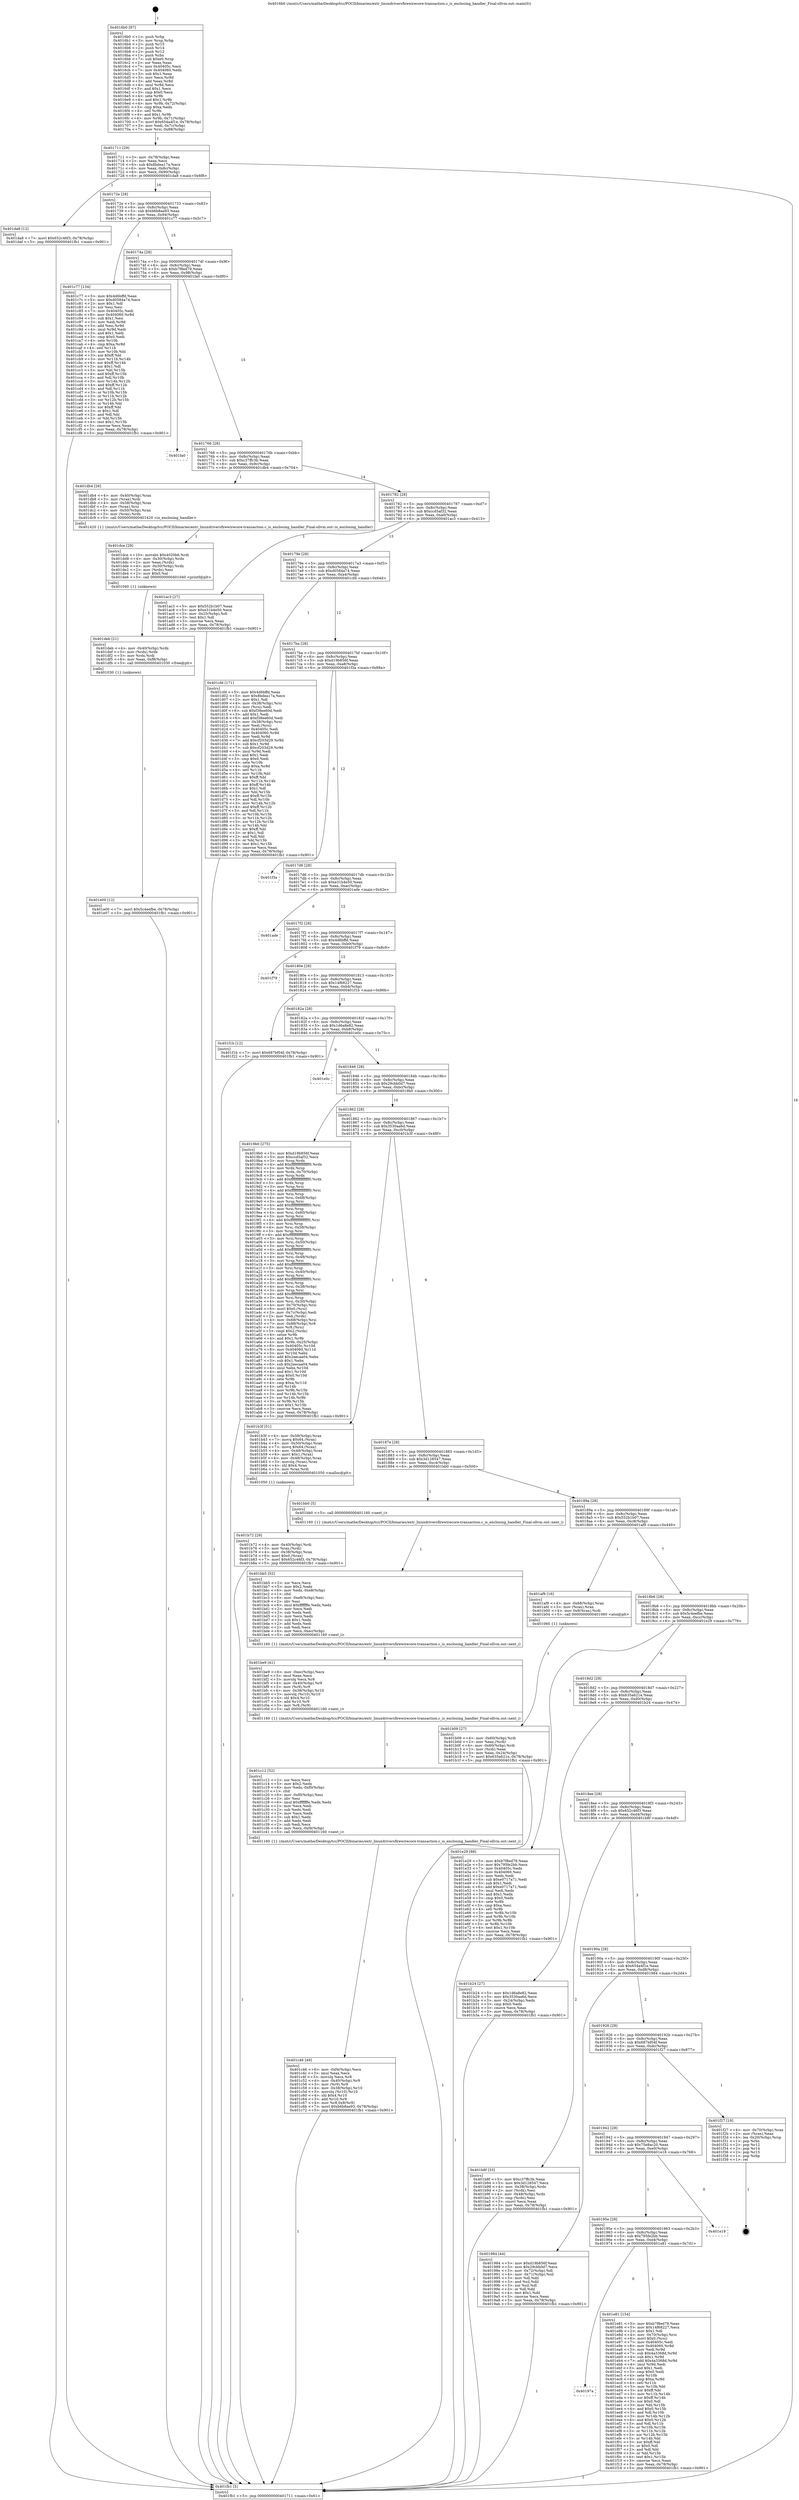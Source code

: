 digraph "0x4016b0" {
  label = "0x4016b0 (/mnt/c/Users/mathe/Desktop/tcc/POCII/binaries/extr_linuxdriversfirewirecore-transaction.c_is_enclosing_handler_Final-ollvm.out::main(0))"
  labelloc = "t"
  node[shape=record]

  Entry [label="",width=0.3,height=0.3,shape=circle,fillcolor=black,style=filled]
  "0x401711" [label="{
     0x401711 [29]\l
     | [instrs]\l
     &nbsp;&nbsp;0x401711 \<+3\>: mov -0x78(%rbp),%eax\l
     &nbsp;&nbsp;0x401714 \<+2\>: mov %eax,%ecx\l
     &nbsp;&nbsp;0x401716 \<+6\>: sub $0x8bdea17a,%ecx\l
     &nbsp;&nbsp;0x40171c \<+6\>: mov %eax,-0x8c(%rbp)\l
     &nbsp;&nbsp;0x401722 \<+6\>: mov %ecx,-0x90(%rbp)\l
     &nbsp;&nbsp;0x401728 \<+6\>: je 0000000000401da8 \<main+0x6f8\>\l
  }"]
  "0x401da8" [label="{
     0x401da8 [12]\l
     | [instrs]\l
     &nbsp;&nbsp;0x401da8 \<+7\>: movl $0x652c46f3,-0x78(%rbp)\l
     &nbsp;&nbsp;0x401daf \<+5\>: jmp 0000000000401fb1 \<main+0x901\>\l
  }"]
  "0x40172e" [label="{
     0x40172e [28]\l
     | [instrs]\l
     &nbsp;&nbsp;0x40172e \<+5\>: jmp 0000000000401733 \<main+0x83\>\l
     &nbsp;&nbsp;0x401733 \<+6\>: mov -0x8c(%rbp),%eax\l
     &nbsp;&nbsp;0x401739 \<+5\>: sub $0xb6b8ae93,%eax\l
     &nbsp;&nbsp;0x40173e \<+6\>: mov %eax,-0x94(%rbp)\l
     &nbsp;&nbsp;0x401744 \<+6\>: je 0000000000401c77 \<main+0x5c7\>\l
  }"]
  Exit [label="",width=0.3,height=0.3,shape=circle,fillcolor=black,style=filled,peripheries=2]
  "0x401c77" [label="{
     0x401c77 [134]\l
     | [instrs]\l
     &nbsp;&nbsp;0x401c77 \<+5\>: mov $0x4d6bffd,%eax\l
     &nbsp;&nbsp;0x401c7c \<+5\>: mov $0xd0584a74,%ecx\l
     &nbsp;&nbsp;0x401c81 \<+2\>: mov $0x1,%dl\l
     &nbsp;&nbsp;0x401c83 \<+2\>: xor %esi,%esi\l
     &nbsp;&nbsp;0x401c85 \<+7\>: mov 0x40405c,%edi\l
     &nbsp;&nbsp;0x401c8c \<+8\>: mov 0x404060,%r8d\l
     &nbsp;&nbsp;0x401c94 \<+3\>: sub $0x1,%esi\l
     &nbsp;&nbsp;0x401c97 \<+3\>: mov %edi,%r9d\l
     &nbsp;&nbsp;0x401c9a \<+3\>: add %esi,%r9d\l
     &nbsp;&nbsp;0x401c9d \<+4\>: imul %r9d,%edi\l
     &nbsp;&nbsp;0x401ca1 \<+3\>: and $0x1,%edi\l
     &nbsp;&nbsp;0x401ca4 \<+3\>: cmp $0x0,%edi\l
     &nbsp;&nbsp;0x401ca7 \<+4\>: sete %r10b\l
     &nbsp;&nbsp;0x401cab \<+4\>: cmp $0xa,%r8d\l
     &nbsp;&nbsp;0x401caf \<+4\>: setl %r11b\l
     &nbsp;&nbsp;0x401cb3 \<+3\>: mov %r10b,%bl\l
     &nbsp;&nbsp;0x401cb6 \<+3\>: xor $0xff,%bl\l
     &nbsp;&nbsp;0x401cb9 \<+3\>: mov %r11b,%r14b\l
     &nbsp;&nbsp;0x401cbc \<+4\>: xor $0xff,%r14b\l
     &nbsp;&nbsp;0x401cc0 \<+3\>: xor $0x1,%dl\l
     &nbsp;&nbsp;0x401cc3 \<+3\>: mov %bl,%r15b\l
     &nbsp;&nbsp;0x401cc6 \<+4\>: and $0xff,%r15b\l
     &nbsp;&nbsp;0x401cca \<+3\>: and %dl,%r10b\l
     &nbsp;&nbsp;0x401ccd \<+3\>: mov %r14b,%r12b\l
     &nbsp;&nbsp;0x401cd0 \<+4\>: and $0xff,%r12b\l
     &nbsp;&nbsp;0x401cd4 \<+3\>: and %dl,%r11b\l
     &nbsp;&nbsp;0x401cd7 \<+3\>: or %r10b,%r15b\l
     &nbsp;&nbsp;0x401cda \<+3\>: or %r11b,%r12b\l
     &nbsp;&nbsp;0x401cdd \<+3\>: xor %r12b,%r15b\l
     &nbsp;&nbsp;0x401ce0 \<+3\>: or %r14b,%bl\l
     &nbsp;&nbsp;0x401ce3 \<+3\>: xor $0xff,%bl\l
     &nbsp;&nbsp;0x401ce6 \<+3\>: or $0x1,%dl\l
     &nbsp;&nbsp;0x401ce9 \<+2\>: and %dl,%bl\l
     &nbsp;&nbsp;0x401ceb \<+3\>: or %bl,%r15b\l
     &nbsp;&nbsp;0x401cee \<+4\>: test $0x1,%r15b\l
     &nbsp;&nbsp;0x401cf2 \<+3\>: cmovne %ecx,%eax\l
     &nbsp;&nbsp;0x401cf5 \<+3\>: mov %eax,-0x78(%rbp)\l
     &nbsp;&nbsp;0x401cf8 \<+5\>: jmp 0000000000401fb1 \<main+0x901\>\l
  }"]
  "0x40174a" [label="{
     0x40174a [28]\l
     | [instrs]\l
     &nbsp;&nbsp;0x40174a \<+5\>: jmp 000000000040174f \<main+0x9f\>\l
     &nbsp;&nbsp;0x40174f \<+6\>: mov -0x8c(%rbp),%eax\l
     &nbsp;&nbsp;0x401755 \<+5\>: sub $0xb7f8ed79,%eax\l
     &nbsp;&nbsp;0x40175a \<+6\>: mov %eax,-0x98(%rbp)\l
     &nbsp;&nbsp;0x401760 \<+6\>: je 0000000000401fa0 \<main+0x8f0\>\l
  }"]
  "0x40197a" [label="{
     0x40197a\l
  }", style=dashed]
  "0x401fa0" [label="{
     0x401fa0\l
  }", style=dashed]
  "0x401766" [label="{
     0x401766 [28]\l
     | [instrs]\l
     &nbsp;&nbsp;0x401766 \<+5\>: jmp 000000000040176b \<main+0xbb\>\l
     &nbsp;&nbsp;0x40176b \<+6\>: mov -0x8c(%rbp),%eax\l
     &nbsp;&nbsp;0x401771 \<+5\>: sub $0xc37ffc3b,%eax\l
     &nbsp;&nbsp;0x401776 \<+6\>: mov %eax,-0x9c(%rbp)\l
     &nbsp;&nbsp;0x40177c \<+6\>: je 0000000000401db4 \<main+0x704\>\l
  }"]
  "0x401e81" [label="{
     0x401e81 [154]\l
     | [instrs]\l
     &nbsp;&nbsp;0x401e81 \<+5\>: mov $0xb7f8ed79,%eax\l
     &nbsp;&nbsp;0x401e86 \<+5\>: mov $0x14f68227,%ecx\l
     &nbsp;&nbsp;0x401e8b \<+2\>: mov $0x1,%dl\l
     &nbsp;&nbsp;0x401e8d \<+4\>: mov -0x70(%rbp),%rsi\l
     &nbsp;&nbsp;0x401e91 \<+6\>: movl $0x0,(%rsi)\l
     &nbsp;&nbsp;0x401e97 \<+7\>: mov 0x40405c,%edi\l
     &nbsp;&nbsp;0x401e9e \<+8\>: mov 0x404060,%r8d\l
     &nbsp;&nbsp;0x401ea6 \<+3\>: mov %edi,%r9d\l
     &nbsp;&nbsp;0x401ea9 \<+7\>: sub $0x4a3368d,%r9d\l
     &nbsp;&nbsp;0x401eb0 \<+4\>: sub $0x1,%r9d\l
     &nbsp;&nbsp;0x401eb4 \<+7\>: add $0x4a3368d,%r9d\l
     &nbsp;&nbsp;0x401ebb \<+4\>: imul %r9d,%edi\l
     &nbsp;&nbsp;0x401ebf \<+3\>: and $0x1,%edi\l
     &nbsp;&nbsp;0x401ec2 \<+3\>: cmp $0x0,%edi\l
     &nbsp;&nbsp;0x401ec5 \<+4\>: sete %r10b\l
     &nbsp;&nbsp;0x401ec9 \<+4\>: cmp $0xa,%r8d\l
     &nbsp;&nbsp;0x401ecd \<+4\>: setl %r11b\l
     &nbsp;&nbsp;0x401ed1 \<+3\>: mov %r10b,%bl\l
     &nbsp;&nbsp;0x401ed4 \<+3\>: xor $0xff,%bl\l
     &nbsp;&nbsp;0x401ed7 \<+3\>: mov %r11b,%r14b\l
     &nbsp;&nbsp;0x401eda \<+4\>: xor $0xff,%r14b\l
     &nbsp;&nbsp;0x401ede \<+3\>: xor $0x0,%dl\l
     &nbsp;&nbsp;0x401ee1 \<+3\>: mov %bl,%r15b\l
     &nbsp;&nbsp;0x401ee4 \<+4\>: and $0x0,%r15b\l
     &nbsp;&nbsp;0x401ee8 \<+3\>: and %dl,%r10b\l
     &nbsp;&nbsp;0x401eeb \<+3\>: mov %r14b,%r12b\l
     &nbsp;&nbsp;0x401eee \<+4\>: and $0x0,%r12b\l
     &nbsp;&nbsp;0x401ef2 \<+3\>: and %dl,%r11b\l
     &nbsp;&nbsp;0x401ef5 \<+3\>: or %r10b,%r15b\l
     &nbsp;&nbsp;0x401ef8 \<+3\>: or %r11b,%r12b\l
     &nbsp;&nbsp;0x401efb \<+3\>: xor %r12b,%r15b\l
     &nbsp;&nbsp;0x401efe \<+3\>: or %r14b,%bl\l
     &nbsp;&nbsp;0x401f01 \<+3\>: xor $0xff,%bl\l
     &nbsp;&nbsp;0x401f04 \<+3\>: or $0x0,%dl\l
     &nbsp;&nbsp;0x401f07 \<+2\>: and %dl,%bl\l
     &nbsp;&nbsp;0x401f09 \<+3\>: or %bl,%r15b\l
     &nbsp;&nbsp;0x401f0c \<+4\>: test $0x1,%r15b\l
     &nbsp;&nbsp;0x401f10 \<+3\>: cmovne %ecx,%eax\l
     &nbsp;&nbsp;0x401f13 \<+3\>: mov %eax,-0x78(%rbp)\l
     &nbsp;&nbsp;0x401f16 \<+5\>: jmp 0000000000401fb1 \<main+0x901\>\l
  }"]
  "0x401db4" [label="{
     0x401db4 [26]\l
     | [instrs]\l
     &nbsp;&nbsp;0x401db4 \<+4\>: mov -0x40(%rbp),%rax\l
     &nbsp;&nbsp;0x401db8 \<+3\>: mov (%rax),%rdi\l
     &nbsp;&nbsp;0x401dbb \<+4\>: mov -0x58(%rbp),%rax\l
     &nbsp;&nbsp;0x401dbf \<+3\>: mov (%rax),%rsi\l
     &nbsp;&nbsp;0x401dc2 \<+4\>: mov -0x50(%rbp),%rax\l
     &nbsp;&nbsp;0x401dc6 \<+3\>: mov (%rax),%rdx\l
     &nbsp;&nbsp;0x401dc9 \<+5\>: call 0000000000401420 \<is_enclosing_handler\>\l
     | [calls]\l
     &nbsp;&nbsp;0x401420 \{1\} (/mnt/c/Users/mathe/Desktop/tcc/POCII/binaries/extr_linuxdriversfirewirecore-transaction.c_is_enclosing_handler_Final-ollvm.out::is_enclosing_handler)\l
  }"]
  "0x401782" [label="{
     0x401782 [28]\l
     | [instrs]\l
     &nbsp;&nbsp;0x401782 \<+5\>: jmp 0000000000401787 \<main+0xd7\>\l
     &nbsp;&nbsp;0x401787 \<+6\>: mov -0x8c(%rbp),%eax\l
     &nbsp;&nbsp;0x40178d \<+5\>: sub $0xccd5af32,%eax\l
     &nbsp;&nbsp;0x401792 \<+6\>: mov %eax,-0xa0(%rbp)\l
     &nbsp;&nbsp;0x401798 \<+6\>: je 0000000000401ac3 \<main+0x413\>\l
  }"]
  "0x40195e" [label="{
     0x40195e [28]\l
     | [instrs]\l
     &nbsp;&nbsp;0x40195e \<+5\>: jmp 0000000000401963 \<main+0x2b3\>\l
     &nbsp;&nbsp;0x401963 \<+6\>: mov -0x8c(%rbp),%eax\l
     &nbsp;&nbsp;0x401969 \<+5\>: sub $0x795fe2bb,%eax\l
     &nbsp;&nbsp;0x40196e \<+6\>: mov %eax,-0xe4(%rbp)\l
     &nbsp;&nbsp;0x401974 \<+6\>: je 0000000000401e81 \<main+0x7d1\>\l
  }"]
  "0x401ac3" [label="{
     0x401ac3 [27]\l
     | [instrs]\l
     &nbsp;&nbsp;0x401ac3 \<+5\>: mov $0x552b1b07,%eax\l
     &nbsp;&nbsp;0x401ac8 \<+5\>: mov $0xe31b4e50,%ecx\l
     &nbsp;&nbsp;0x401acd \<+3\>: mov -0x25(%rbp),%dl\l
     &nbsp;&nbsp;0x401ad0 \<+3\>: test $0x1,%dl\l
     &nbsp;&nbsp;0x401ad3 \<+3\>: cmovne %ecx,%eax\l
     &nbsp;&nbsp;0x401ad6 \<+3\>: mov %eax,-0x78(%rbp)\l
     &nbsp;&nbsp;0x401ad9 \<+5\>: jmp 0000000000401fb1 \<main+0x901\>\l
  }"]
  "0x40179e" [label="{
     0x40179e [28]\l
     | [instrs]\l
     &nbsp;&nbsp;0x40179e \<+5\>: jmp 00000000004017a3 \<main+0xf3\>\l
     &nbsp;&nbsp;0x4017a3 \<+6\>: mov -0x8c(%rbp),%eax\l
     &nbsp;&nbsp;0x4017a9 \<+5\>: sub $0xd0584a74,%eax\l
     &nbsp;&nbsp;0x4017ae \<+6\>: mov %eax,-0xa4(%rbp)\l
     &nbsp;&nbsp;0x4017b4 \<+6\>: je 0000000000401cfd \<main+0x64d\>\l
  }"]
  "0x401e18" [label="{
     0x401e18\l
  }", style=dashed]
  "0x401cfd" [label="{
     0x401cfd [171]\l
     | [instrs]\l
     &nbsp;&nbsp;0x401cfd \<+5\>: mov $0x4d6bffd,%eax\l
     &nbsp;&nbsp;0x401d02 \<+5\>: mov $0x8bdea17a,%ecx\l
     &nbsp;&nbsp;0x401d07 \<+2\>: mov $0x1,%dl\l
     &nbsp;&nbsp;0x401d09 \<+4\>: mov -0x38(%rbp),%rsi\l
     &nbsp;&nbsp;0x401d0d \<+2\>: mov (%rsi),%edi\l
     &nbsp;&nbsp;0x401d0f \<+6\>: sub $0xf38ee60d,%edi\l
     &nbsp;&nbsp;0x401d15 \<+3\>: add $0x1,%edi\l
     &nbsp;&nbsp;0x401d18 \<+6\>: add $0xf38ee60d,%edi\l
     &nbsp;&nbsp;0x401d1e \<+4\>: mov -0x38(%rbp),%rsi\l
     &nbsp;&nbsp;0x401d22 \<+2\>: mov %edi,(%rsi)\l
     &nbsp;&nbsp;0x401d24 \<+7\>: mov 0x40405c,%edi\l
     &nbsp;&nbsp;0x401d2b \<+8\>: mov 0x404060,%r8d\l
     &nbsp;&nbsp;0x401d33 \<+3\>: mov %edi,%r9d\l
     &nbsp;&nbsp;0x401d36 \<+7\>: add $0xcf203d29,%r9d\l
     &nbsp;&nbsp;0x401d3d \<+4\>: sub $0x1,%r9d\l
     &nbsp;&nbsp;0x401d41 \<+7\>: sub $0xcf203d29,%r9d\l
     &nbsp;&nbsp;0x401d48 \<+4\>: imul %r9d,%edi\l
     &nbsp;&nbsp;0x401d4c \<+3\>: and $0x1,%edi\l
     &nbsp;&nbsp;0x401d4f \<+3\>: cmp $0x0,%edi\l
     &nbsp;&nbsp;0x401d52 \<+4\>: sete %r10b\l
     &nbsp;&nbsp;0x401d56 \<+4\>: cmp $0xa,%r8d\l
     &nbsp;&nbsp;0x401d5a \<+4\>: setl %r11b\l
     &nbsp;&nbsp;0x401d5e \<+3\>: mov %r10b,%bl\l
     &nbsp;&nbsp;0x401d61 \<+3\>: xor $0xff,%bl\l
     &nbsp;&nbsp;0x401d64 \<+3\>: mov %r11b,%r14b\l
     &nbsp;&nbsp;0x401d67 \<+4\>: xor $0xff,%r14b\l
     &nbsp;&nbsp;0x401d6b \<+3\>: xor $0x1,%dl\l
     &nbsp;&nbsp;0x401d6e \<+3\>: mov %bl,%r15b\l
     &nbsp;&nbsp;0x401d71 \<+4\>: and $0xff,%r15b\l
     &nbsp;&nbsp;0x401d75 \<+3\>: and %dl,%r10b\l
     &nbsp;&nbsp;0x401d78 \<+3\>: mov %r14b,%r12b\l
     &nbsp;&nbsp;0x401d7b \<+4\>: and $0xff,%r12b\l
     &nbsp;&nbsp;0x401d7f \<+3\>: and %dl,%r11b\l
     &nbsp;&nbsp;0x401d82 \<+3\>: or %r10b,%r15b\l
     &nbsp;&nbsp;0x401d85 \<+3\>: or %r11b,%r12b\l
     &nbsp;&nbsp;0x401d88 \<+3\>: xor %r12b,%r15b\l
     &nbsp;&nbsp;0x401d8b \<+3\>: or %r14b,%bl\l
     &nbsp;&nbsp;0x401d8e \<+3\>: xor $0xff,%bl\l
     &nbsp;&nbsp;0x401d91 \<+3\>: or $0x1,%dl\l
     &nbsp;&nbsp;0x401d94 \<+2\>: and %dl,%bl\l
     &nbsp;&nbsp;0x401d96 \<+3\>: or %bl,%r15b\l
     &nbsp;&nbsp;0x401d99 \<+4\>: test $0x1,%r15b\l
     &nbsp;&nbsp;0x401d9d \<+3\>: cmovne %ecx,%eax\l
     &nbsp;&nbsp;0x401da0 \<+3\>: mov %eax,-0x78(%rbp)\l
     &nbsp;&nbsp;0x401da3 \<+5\>: jmp 0000000000401fb1 \<main+0x901\>\l
  }"]
  "0x4017ba" [label="{
     0x4017ba [28]\l
     | [instrs]\l
     &nbsp;&nbsp;0x4017ba \<+5\>: jmp 00000000004017bf \<main+0x10f\>\l
     &nbsp;&nbsp;0x4017bf \<+6\>: mov -0x8c(%rbp),%eax\l
     &nbsp;&nbsp;0x4017c5 \<+5\>: sub $0xd19b856f,%eax\l
     &nbsp;&nbsp;0x4017ca \<+6\>: mov %eax,-0xa8(%rbp)\l
     &nbsp;&nbsp;0x4017d0 \<+6\>: je 0000000000401f3a \<main+0x88a\>\l
  }"]
  "0x401942" [label="{
     0x401942 [28]\l
     | [instrs]\l
     &nbsp;&nbsp;0x401942 \<+5\>: jmp 0000000000401947 \<main+0x297\>\l
     &nbsp;&nbsp;0x401947 \<+6\>: mov -0x8c(%rbp),%eax\l
     &nbsp;&nbsp;0x40194d \<+5\>: sub $0x75e8ac20,%eax\l
     &nbsp;&nbsp;0x401952 \<+6\>: mov %eax,-0xe0(%rbp)\l
     &nbsp;&nbsp;0x401958 \<+6\>: je 0000000000401e18 \<main+0x768\>\l
  }"]
  "0x401f3a" [label="{
     0x401f3a\l
  }", style=dashed]
  "0x4017d6" [label="{
     0x4017d6 [28]\l
     | [instrs]\l
     &nbsp;&nbsp;0x4017d6 \<+5\>: jmp 00000000004017db \<main+0x12b\>\l
     &nbsp;&nbsp;0x4017db \<+6\>: mov -0x8c(%rbp),%eax\l
     &nbsp;&nbsp;0x4017e1 \<+5\>: sub $0xe31b4e50,%eax\l
     &nbsp;&nbsp;0x4017e6 \<+6\>: mov %eax,-0xac(%rbp)\l
     &nbsp;&nbsp;0x4017ec \<+6\>: je 0000000000401ade \<main+0x42e\>\l
  }"]
  "0x401f27" [label="{
     0x401f27 [19]\l
     | [instrs]\l
     &nbsp;&nbsp;0x401f27 \<+4\>: mov -0x70(%rbp),%rax\l
     &nbsp;&nbsp;0x401f2b \<+2\>: mov (%rax),%eax\l
     &nbsp;&nbsp;0x401f2d \<+4\>: lea -0x20(%rbp),%rsp\l
     &nbsp;&nbsp;0x401f31 \<+1\>: pop %rbx\l
     &nbsp;&nbsp;0x401f32 \<+2\>: pop %r12\l
     &nbsp;&nbsp;0x401f34 \<+2\>: pop %r14\l
     &nbsp;&nbsp;0x401f36 \<+2\>: pop %r15\l
     &nbsp;&nbsp;0x401f38 \<+1\>: pop %rbp\l
     &nbsp;&nbsp;0x401f39 \<+1\>: ret\l
  }"]
  "0x401ade" [label="{
     0x401ade\l
  }", style=dashed]
  "0x4017f2" [label="{
     0x4017f2 [28]\l
     | [instrs]\l
     &nbsp;&nbsp;0x4017f2 \<+5\>: jmp 00000000004017f7 \<main+0x147\>\l
     &nbsp;&nbsp;0x4017f7 \<+6\>: mov -0x8c(%rbp),%eax\l
     &nbsp;&nbsp;0x4017fd \<+5\>: sub $0x4d6bffd,%eax\l
     &nbsp;&nbsp;0x401802 \<+6\>: mov %eax,-0xb0(%rbp)\l
     &nbsp;&nbsp;0x401808 \<+6\>: je 0000000000401f79 \<main+0x8c9\>\l
  }"]
  "0x401e00" [label="{
     0x401e00 [12]\l
     | [instrs]\l
     &nbsp;&nbsp;0x401e00 \<+7\>: movl $0x5c4eefbe,-0x78(%rbp)\l
     &nbsp;&nbsp;0x401e07 \<+5\>: jmp 0000000000401fb1 \<main+0x901\>\l
  }"]
  "0x401f79" [label="{
     0x401f79\l
  }", style=dashed]
  "0x40180e" [label="{
     0x40180e [28]\l
     | [instrs]\l
     &nbsp;&nbsp;0x40180e \<+5\>: jmp 0000000000401813 \<main+0x163\>\l
     &nbsp;&nbsp;0x401813 \<+6\>: mov -0x8c(%rbp),%eax\l
     &nbsp;&nbsp;0x401819 \<+5\>: sub $0x14f68227,%eax\l
     &nbsp;&nbsp;0x40181e \<+6\>: mov %eax,-0xb4(%rbp)\l
     &nbsp;&nbsp;0x401824 \<+6\>: je 0000000000401f1b \<main+0x86b\>\l
  }"]
  "0x401deb" [label="{
     0x401deb [21]\l
     | [instrs]\l
     &nbsp;&nbsp;0x401deb \<+4\>: mov -0x40(%rbp),%rdx\l
     &nbsp;&nbsp;0x401def \<+3\>: mov (%rdx),%rdx\l
     &nbsp;&nbsp;0x401df2 \<+3\>: mov %rdx,%rdi\l
     &nbsp;&nbsp;0x401df5 \<+6\>: mov %eax,-0xf8(%rbp)\l
     &nbsp;&nbsp;0x401dfb \<+5\>: call 0000000000401030 \<free@plt\>\l
     | [calls]\l
     &nbsp;&nbsp;0x401030 \{1\} (unknown)\l
  }"]
  "0x401f1b" [label="{
     0x401f1b [12]\l
     | [instrs]\l
     &nbsp;&nbsp;0x401f1b \<+7\>: movl $0x687bf04f,-0x78(%rbp)\l
     &nbsp;&nbsp;0x401f22 \<+5\>: jmp 0000000000401fb1 \<main+0x901\>\l
  }"]
  "0x40182a" [label="{
     0x40182a [28]\l
     | [instrs]\l
     &nbsp;&nbsp;0x40182a \<+5\>: jmp 000000000040182f \<main+0x17f\>\l
     &nbsp;&nbsp;0x40182f \<+6\>: mov -0x8c(%rbp),%eax\l
     &nbsp;&nbsp;0x401835 \<+5\>: sub $0x1d6a8e82,%eax\l
     &nbsp;&nbsp;0x40183a \<+6\>: mov %eax,-0xb8(%rbp)\l
     &nbsp;&nbsp;0x401840 \<+6\>: je 0000000000401e0c \<main+0x75c\>\l
  }"]
  "0x401dce" [label="{
     0x401dce [29]\l
     | [instrs]\l
     &nbsp;&nbsp;0x401dce \<+10\>: movabs $0x4020b6,%rdi\l
     &nbsp;&nbsp;0x401dd8 \<+4\>: mov -0x30(%rbp),%rdx\l
     &nbsp;&nbsp;0x401ddc \<+2\>: mov %eax,(%rdx)\l
     &nbsp;&nbsp;0x401dde \<+4\>: mov -0x30(%rbp),%rdx\l
     &nbsp;&nbsp;0x401de2 \<+2\>: mov (%rdx),%esi\l
     &nbsp;&nbsp;0x401de4 \<+2\>: mov $0x0,%al\l
     &nbsp;&nbsp;0x401de6 \<+5\>: call 0000000000401040 \<printf@plt\>\l
     | [calls]\l
     &nbsp;&nbsp;0x401040 \{1\} (unknown)\l
  }"]
  "0x401e0c" [label="{
     0x401e0c\l
  }", style=dashed]
  "0x401846" [label="{
     0x401846 [28]\l
     | [instrs]\l
     &nbsp;&nbsp;0x401846 \<+5\>: jmp 000000000040184b \<main+0x19b\>\l
     &nbsp;&nbsp;0x40184b \<+6\>: mov -0x8c(%rbp),%eax\l
     &nbsp;&nbsp;0x401851 \<+5\>: sub $0x29cbb0d7,%eax\l
     &nbsp;&nbsp;0x401856 \<+6\>: mov %eax,-0xbc(%rbp)\l
     &nbsp;&nbsp;0x40185c \<+6\>: je 00000000004019b0 \<main+0x300\>\l
  }"]
  "0x401c46" [label="{
     0x401c46 [49]\l
     | [instrs]\l
     &nbsp;&nbsp;0x401c46 \<+6\>: mov -0xf4(%rbp),%ecx\l
     &nbsp;&nbsp;0x401c4c \<+3\>: imul %eax,%ecx\l
     &nbsp;&nbsp;0x401c4f \<+3\>: movslq %ecx,%r8\l
     &nbsp;&nbsp;0x401c52 \<+4\>: mov -0x40(%rbp),%r9\l
     &nbsp;&nbsp;0x401c56 \<+3\>: mov (%r9),%r9\l
     &nbsp;&nbsp;0x401c59 \<+4\>: mov -0x38(%rbp),%r10\l
     &nbsp;&nbsp;0x401c5d \<+3\>: movslq (%r10),%r10\l
     &nbsp;&nbsp;0x401c60 \<+4\>: shl $0x4,%r10\l
     &nbsp;&nbsp;0x401c64 \<+3\>: add %r10,%r9\l
     &nbsp;&nbsp;0x401c67 \<+4\>: mov %r8,0x8(%r9)\l
     &nbsp;&nbsp;0x401c6b \<+7\>: movl $0xb6b8ae93,-0x78(%rbp)\l
     &nbsp;&nbsp;0x401c72 \<+5\>: jmp 0000000000401fb1 \<main+0x901\>\l
  }"]
  "0x4019b0" [label="{
     0x4019b0 [275]\l
     | [instrs]\l
     &nbsp;&nbsp;0x4019b0 \<+5\>: mov $0xd19b856f,%eax\l
     &nbsp;&nbsp;0x4019b5 \<+5\>: mov $0xccd5af32,%ecx\l
     &nbsp;&nbsp;0x4019ba \<+3\>: mov %rsp,%rdx\l
     &nbsp;&nbsp;0x4019bd \<+4\>: add $0xfffffffffffffff0,%rdx\l
     &nbsp;&nbsp;0x4019c1 \<+3\>: mov %rdx,%rsp\l
     &nbsp;&nbsp;0x4019c4 \<+4\>: mov %rdx,-0x70(%rbp)\l
     &nbsp;&nbsp;0x4019c8 \<+3\>: mov %rsp,%rdx\l
     &nbsp;&nbsp;0x4019cb \<+4\>: add $0xfffffffffffffff0,%rdx\l
     &nbsp;&nbsp;0x4019cf \<+3\>: mov %rdx,%rsp\l
     &nbsp;&nbsp;0x4019d2 \<+3\>: mov %rsp,%rsi\l
     &nbsp;&nbsp;0x4019d5 \<+4\>: add $0xfffffffffffffff0,%rsi\l
     &nbsp;&nbsp;0x4019d9 \<+3\>: mov %rsi,%rsp\l
     &nbsp;&nbsp;0x4019dc \<+4\>: mov %rsi,-0x68(%rbp)\l
     &nbsp;&nbsp;0x4019e0 \<+3\>: mov %rsp,%rsi\l
     &nbsp;&nbsp;0x4019e3 \<+4\>: add $0xfffffffffffffff0,%rsi\l
     &nbsp;&nbsp;0x4019e7 \<+3\>: mov %rsi,%rsp\l
     &nbsp;&nbsp;0x4019ea \<+4\>: mov %rsi,-0x60(%rbp)\l
     &nbsp;&nbsp;0x4019ee \<+3\>: mov %rsp,%rsi\l
     &nbsp;&nbsp;0x4019f1 \<+4\>: add $0xfffffffffffffff0,%rsi\l
     &nbsp;&nbsp;0x4019f5 \<+3\>: mov %rsi,%rsp\l
     &nbsp;&nbsp;0x4019f8 \<+4\>: mov %rsi,-0x58(%rbp)\l
     &nbsp;&nbsp;0x4019fc \<+3\>: mov %rsp,%rsi\l
     &nbsp;&nbsp;0x4019ff \<+4\>: add $0xfffffffffffffff0,%rsi\l
     &nbsp;&nbsp;0x401a03 \<+3\>: mov %rsi,%rsp\l
     &nbsp;&nbsp;0x401a06 \<+4\>: mov %rsi,-0x50(%rbp)\l
     &nbsp;&nbsp;0x401a0a \<+3\>: mov %rsp,%rsi\l
     &nbsp;&nbsp;0x401a0d \<+4\>: add $0xfffffffffffffff0,%rsi\l
     &nbsp;&nbsp;0x401a11 \<+3\>: mov %rsi,%rsp\l
     &nbsp;&nbsp;0x401a14 \<+4\>: mov %rsi,-0x48(%rbp)\l
     &nbsp;&nbsp;0x401a18 \<+3\>: mov %rsp,%rsi\l
     &nbsp;&nbsp;0x401a1b \<+4\>: add $0xfffffffffffffff0,%rsi\l
     &nbsp;&nbsp;0x401a1f \<+3\>: mov %rsi,%rsp\l
     &nbsp;&nbsp;0x401a22 \<+4\>: mov %rsi,-0x40(%rbp)\l
     &nbsp;&nbsp;0x401a26 \<+3\>: mov %rsp,%rsi\l
     &nbsp;&nbsp;0x401a29 \<+4\>: add $0xfffffffffffffff0,%rsi\l
     &nbsp;&nbsp;0x401a2d \<+3\>: mov %rsi,%rsp\l
     &nbsp;&nbsp;0x401a30 \<+4\>: mov %rsi,-0x38(%rbp)\l
     &nbsp;&nbsp;0x401a34 \<+3\>: mov %rsp,%rsi\l
     &nbsp;&nbsp;0x401a37 \<+4\>: add $0xfffffffffffffff0,%rsi\l
     &nbsp;&nbsp;0x401a3b \<+3\>: mov %rsi,%rsp\l
     &nbsp;&nbsp;0x401a3e \<+4\>: mov %rsi,-0x30(%rbp)\l
     &nbsp;&nbsp;0x401a42 \<+4\>: mov -0x70(%rbp),%rsi\l
     &nbsp;&nbsp;0x401a46 \<+6\>: movl $0x0,(%rsi)\l
     &nbsp;&nbsp;0x401a4c \<+3\>: mov -0x7c(%rbp),%edi\l
     &nbsp;&nbsp;0x401a4f \<+2\>: mov %edi,(%rdx)\l
     &nbsp;&nbsp;0x401a51 \<+4\>: mov -0x68(%rbp),%rsi\l
     &nbsp;&nbsp;0x401a55 \<+7\>: mov -0x88(%rbp),%r8\l
     &nbsp;&nbsp;0x401a5c \<+3\>: mov %r8,(%rsi)\l
     &nbsp;&nbsp;0x401a5f \<+3\>: cmpl $0x2,(%rdx)\l
     &nbsp;&nbsp;0x401a62 \<+4\>: setne %r9b\l
     &nbsp;&nbsp;0x401a66 \<+4\>: and $0x1,%r9b\l
     &nbsp;&nbsp;0x401a6a \<+4\>: mov %r9b,-0x25(%rbp)\l
     &nbsp;&nbsp;0x401a6e \<+8\>: mov 0x40405c,%r10d\l
     &nbsp;&nbsp;0x401a76 \<+8\>: mov 0x404060,%r11d\l
     &nbsp;&nbsp;0x401a7e \<+3\>: mov %r10d,%ebx\l
     &nbsp;&nbsp;0x401a81 \<+6\>: add $0x2eecaa04,%ebx\l
     &nbsp;&nbsp;0x401a87 \<+3\>: sub $0x1,%ebx\l
     &nbsp;&nbsp;0x401a8a \<+6\>: sub $0x2eecaa04,%ebx\l
     &nbsp;&nbsp;0x401a90 \<+4\>: imul %ebx,%r10d\l
     &nbsp;&nbsp;0x401a94 \<+4\>: and $0x1,%r10d\l
     &nbsp;&nbsp;0x401a98 \<+4\>: cmp $0x0,%r10d\l
     &nbsp;&nbsp;0x401a9c \<+4\>: sete %r9b\l
     &nbsp;&nbsp;0x401aa0 \<+4\>: cmp $0xa,%r11d\l
     &nbsp;&nbsp;0x401aa4 \<+4\>: setl %r14b\l
     &nbsp;&nbsp;0x401aa8 \<+3\>: mov %r9b,%r15b\l
     &nbsp;&nbsp;0x401aab \<+3\>: and %r14b,%r15b\l
     &nbsp;&nbsp;0x401aae \<+3\>: xor %r14b,%r9b\l
     &nbsp;&nbsp;0x401ab1 \<+3\>: or %r9b,%r15b\l
     &nbsp;&nbsp;0x401ab4 \<+4\>: test $0x1,%r15b\l
     &nbsp;&nbsp;0x401ab8 \<+3\>: cmovne %ecx,%eax\l
     &nbsp;&nbsp;0x401abb \<+3\>: mov %eax,-0x78(%rbp)\l
     &nbsp;&nbsp;0x401abe \<+5\>: jmp 0000000000401fb1 \<main+0x901\>\l
  }"]
  "0x401862" [label="{
     0x401862 [28]\l
     | [instrs]\l
     &nbsp;&nbsp;0x401862 \<+5\>: jmp 0000000000401867 \<main+0x1b7\>\l
     &nbsp;&nbsp;0x401867 \<+6\>: mov -0x8c(%rbp),%eax\l
     &nbsp;&nbsp;0x40186d \<+5\>: sub $0x3530aa6d,%eax\l
     &nbsp;&nbsp;0x401872 \<+6\>: mov %eax,-0xc0(%rbp)\l
     &nbsp;&nbsp;0x401878 \<+6\>: je 0000000000401b3f \<main+0x48f\>\l
  }"]
  "0x401c12" [label="{
     0x401c12 [52]\l
     | [instrs]\l
     &nbsp;&nbsp;0x401c12 \<+2\>: xor %ecx,%ecx\l
     &nbsp;&nbsp;0x401c14 \<+5\>: mov $0x2,%edx\l
     &nbsp;&nbsp;0x401c19 \<+6\>: mov %edx,-0xf0(%rbp)\l
     &nbsp;&nbsp;0x401c1f \<+1\>: cltd\l
     &nbsp;&nbsp;0x401c20 \<+6\>: mov -0xf0(%rbp),%esi\l
     &nbsp;&nbsp;0x401c26 \<+2\>: idiv %esi\l
     &nbsp;&nbsp;0x401c28 \<+6\>: imul $0xfffffffe,%edx,%edx\l
     &nbsp;&nbsp;0x401c2e \<+2\>: mov %ecx,%edi\l
     &nbsp;&nbsp;0x401c30 \<+2\>: sub %edx,%edi\l
     &nbsp;&nbsp;0x401c32 \<+2\>: mov %ecx,%edx\l
     &nbsp;&nbsp;0x401c34 \<+3\>: sub $0x1,%edx\l
     &nbsp;&nbsp;0x401c37 \<+2\>: add %edx,%edi\l
     &nbsp;&nbsp;0x401c39 \<+2\>: sub %edi,%ecx\l
     &nbsp;&nbsp;0x401c3b \<+6\>: mov %ecx,-0xf4(%rbp)\l
     &nbsp;&nbsp;0x401c41 \<+5\>: call 0000000000401160 \<next_i\>\l
     | [calls]\l
     &nbsp;&nbsp;0x401160 \{1\} (/mnt/c/Users/mathe/Desktop/tcc/POCII/binaries/extr_linuxdriversfirewirecore-transaction.c_is_enclosing_handler_Final-ollvm.out::next_i)\l
  }"]
  "0x401b3f" [label="{
     0x401b3f [51]\l
     | [instrs]\l
     &nbsp;&nbsp;0x401b3f \<+4\>: mov -0x58(%rbp),%rax\l
     &nbsp;&nbsp;0x401b43 \<+7\>: movq $0x64,(%rax)\l
     &nbsp;&nbsp;0x401b4a \<+4\>: mov -0x50(%rbp),%rax\l
     &nbsp;&nbsp;0x401b4e \<+7\>: movq $0x64,(%rax)\l
     &nbsp;&nbsp;0x401b55 \<+4\>: mov -0x48(%rbp),%rax\l
     &nbsp;&nbsp;0x401b59 \<+6\>: movl $0x1,(%rax)\l
     &nbsp;&nbsp;0x401b5f \<+4\>: mov -0x48(%rbp),%rax\l
     &nbsp;&nbsp;0x401b63 \<+3\>: movslq (%rax),%rax\l
     &nbsp;&nbsp;0x401b66 \<+4\>: shl $0x4,%rax\l
     &nbsp;&nbsp;0x401b6a \<+3\>: mov %rax,%rdi\l
     &nbsp;&nbsp;0x401b6d \<+5\>: call 0000000000401050 \<malloc@plt\>\l
     | [calls]\l
     &nbsp;&nbsp;0x401050 \{1\} (unknown)\l
  }"]
  "0x40187e" [label="{
     0x40187e [28]\l
     | [instrs]\l
     &nbsp;&nbsp;0x40187e \<+5\>: jmp 0000000000401883 \<main+0x1d3\>\l
     &nbsp;&nbsp;0x401883 \<+6\>: mov -0x8c(%rbp),%eax\l
     &nbsp;&nbsp;0x401889 \<+5\>: sub $0x3d128547,%eax\l
     &nbsp;&nbsp;0x40188e \<+6\>: mov %eax,-0xc4(%rbp)\l
     &nbsp;&nbsp;0x401894 \<+6\>: je 0000000000401bb0 \<main+0x500\>\l
  }"]
  "0x401be9" [label="{
     0x401be9 [41]\l
     | [instrs]\l
     &nbsp;&nbsp;0x401be9 \<+6\>: mov -0xec(%rbp),%ecx\l
     &nbsp;&nbsp;0x401bef \<+3\>: imul %eax,%ecx\l
     &nbsp;&nbsp;0x401bf2 \<+3\>: movslq %ecx,%r8\l
     &nbsp;&nbsp;0x401bf5 \<+4\>: mov -0x40(%rbp),%r9\l
     &nbsp;&nbsp;0x401bf9 \<+3\>: mov (%r9),%r9\l
     &nbsp;&nbsp;0x401bfc \<+4\>: mov -0x38(%rbp),%r10\l
     &nbsp;&nbsp;0x401c00 \<+3\>: movslq (%r10),%r10\l
     &nbsp;&nbsp;0x401c03 \<+4\>: shl $0x4,%r10\l
     &nbsp;&nbsp;0x401c07 \<+3\>: add %r10,%r9\l
     &nbsp;&nbsp;0x401c0a \<+3\>: mov %r8,(%r9)\l
     &nbsp;&nbsp;0x401c0d \<+5\>: call 0000000000401160 \<next_i\>\l
     | [calls]\l
     &nbsp;&nbsp;0x401160 \{1\} (/mnt/c/Users/mathe/Desktop/tcc/POCII/binaries/extr_linuxdriversfirewirecore-transaction.c_is_enclosing_handler_Final-ollvm.out::next_i)\l
  }"]
  "0x401bb0" [label="{
     0x401bb0 [5]\l
     | [instrs]\l
     &nbsp;&nbsp;0x401bb0 \<+5\>: call 0000000000401160 \<next_i\>\l
     | [calls]\l
     &nbsp;&nbsp;0x401160 \{1\} (/mnt/c/Users/mathe/Desktop/tcc/POCII/binaries/extr_linuxdriversfirewirecore-transaction.c_is_enclosing_handler_Final-ollvm.out::next_i)\l
  }"]
  "0x40189a" [label="{
     0x40189a [28]\l
     | [instrs]\l
     &nbsp;&nbsp;0x40189a \<+5\>: jmp 000000000040189f \<main+0x1ef\>\l
     &nbsp;&nbsp;0x40189f \<+6\>: mov -0x8c(%rbp),%eax\l
     &nbsp;&nbsp;0x4018a5 \<+5\>: sub $0x552b1b07,%eax\l
     &nbsp;&nbsp;0x4018aa \<+6\>: mov %eax,-0xc8(%rbp)\l
     &nbsp;&nbsp;0x4018b0 \<+6\>: je 0000000000401af9 \<main+0x449\>\l
  }"]
  "0x401bb5" [label="{
     0x401bb5 [52]\l
     | [instrs]\l
     &nbsp;&nbsp;0x401bb5 \<+2\>: xor %ecx,%ecx\l
     &nbsp;&nbsp;0x401bb7 \<+5\>: mov $0x2,%edx\l
     &nbsp;&nbsp;0x401bbc \<+6\>: mov %edx,-0xe8(%rbp)\l
     &nbsp;&nbsp;0x401bc2 \<+1\>: cltd\l
     &nbsp;&nbsp;0x401bc3 \<+6\>: mov -0xe8(%rbp),%esi\l
     &nbsp;&nbsp;0x401bc9 \<+2\>: idiv %esi\l
     &nbsp;&nbsp;0x401bcb \<+6\>: imul $0xfffffffe,%edx,%edx\l
     &nbsp;&nbsp;0x401bd1 \<+2\>: mov %ecx,%edi\l
     &nbsp;&nbsp;0x401bd3 \<+2\>: sub %edx,%edi\l
     &nbsp;&nbsp;0x401bd5 \<+2\>: mov %ecx,%edx\l
     &nbsp;&nbsp;0x401bd7 \<+3\>: sub $0x1,%edx\l
     &nbsp;&nbsp;0x401bda \<+2\>: add %edx,%edi\l
     &nbsp;&nbsp;0x401bdc \<+2\>: sub %edi,%ecx\l
     &nbsp;&nbsp;0x401bde \<+6\>: mov %ecx,-0xec(%rbp)\l
     &nbsp;&nbsp;0x401be4 \<+5\>: call 0000000000401160 \<next_i\>\l
     | [calls]\l
     &nbsp;&nbsp;0x401160 \{1\} (/mnt/c/Users/mathe/Desktop/tcc/POCII/binaries/extr_linuxdriversfirewirecore-transaction.c_is_enclosing_handler_Final-ollvm.out::next_i)\l
  }"]
  "0x401af9" [label="{
     0x401af9 [16]\l
     | [instrs]\l
     &nbsp;&nbsp;0x401af9 \<+4\>: mov -0x68(%rbp),%rax\l
     &nbsp;&nbsp;0x401afd \<+3\>: mov (%rax),%rax\l
     &nbsp;&nbsp;0x401b00 \<+4\>: mov 0x8(%rax),%rdi\l
     &nbsp;&nbsp;0x401b04 \<+5\>: call 0000000000401060 \<atoi@plt\>\l
     | [calls]\l
     &nbsp;&nbsp;0x401060 \{1\} (unknown)\l
  }"]
  "0x4018b6" [label="{
     0x4018b6 [28]\l
     | [instrs]\l
     &nbsp;&nbsp;0x4018b6 \<+5\>: jmp 00000000004018bb \<main+0x20b\>\l
     &nbsp;&nbsp;0x4018bb \<+6\>: mov -0x8c(%rbp),%eax\l
     &nbsp;&nbsp;0x4018c1 \<+5\>: sub $0x5c4eefbe,%eax\l
     &nbsp;&nbsp;0x4018c6 \<+6\>: mov %eax,-0xcc(%rbp)\l
     &nbsp;&nbsp;0x4018cc \<+6\>: je 0000000000401e29 \<main+0x779\>\l
  }"]
  "0x401b72" [label="{
     0x401b72 [29]\l
     | [instrs]\l
     &nbsp;&nbsp;0x401b72 \<+4\>: mov -0x40(%rbp),%rdi\l
     &nbsp;&nbsp;0x401b76 \<+3\>: mov %rax,(%rdi)\l
     &nbsp;&nbsp;0x401b79 \<+4\>: mov -0x38(%rbp),%rax\l
     &nbsp;&nbsp;0x401b7d \<+6\>: movl $0x0,(%rax)\l
     &nbsp;&nbsp;0x401b83 \<+7\>: movl $0x652c46f3,-0x78(%rbp)\l
     &nbsp;&nbsp;0x401b8a \<+5\>: jmp 0000000000401fb1 \<main+0x901\>\l
  }"]
  "0x401e29" [label="{
     0x401e29 [88]\l
     | [instrs]\l
     &nbsp;&nbsp;0x401e29 \<+5\>: mov $0xb7f8ed79,%eax\l
     &nbsp;&nbsp;0x401e2e \<+5\>: mov $0x795fe2bb,%ecx\l
     &nbsp;&nbsp;0x401e33 \<+7\>: mov 0x40405c,%edx\l
     &nbsp;&nbsp;0x401e3a \<+7\>: mov 0x404060,%esi\l
     &nbsp;&nbsp;0x401e41 \<+2\>: mov %edx,%edi\l
     &nbsp;&nbsp;0x401e43 \<+6\>: sub $0xe0717a71,%edi\l
     &nbsp;&nbsp;0x401e49 \<+3\>: sub $0x1,%edi\l
     &nbsp;&nbsp;0x401e4c \<+6\>: add $0xe0717a71,%edi\l
     &nbsp;&nbsp;0x401e52 \<+3\>: imul %edi,%edx\l
     &nbsp;&nbsp;0x401e55 \<+3\>: and $0x1,%edx\l
     &nbsp;&nbsp;0x401e58 \<+3\>: cmp $0x0,%edx\l
     &nbsp;&nbsp;0x401e5b \<+4\>: sete %r8b\l
     &nbsp;&nbsp;0x401e5f \<+3\>: cmp $0xa,%esi\l
     &nbsp;&nbsp;0x401e62 \<+4\>: setl %r9b\l
     &nbsp;&nbsp;0x401e66 \<+3\>: mov %r8b,%r10b\l
     &nbsp;&nbsp;0x401e69 \<+3\>: and %r9b,%r10b\l
     &nbsp;&nbsp;0x401e6c \<+3\>: xor %r9b,%r8b\l
     &nbsp;&nbsp;0x401e6f \<+3\>: or %r8b,%r10b\l
     &nbsp;&nbsp;0x401e72 \<+4\>: test $0x1,%r10b\l
     &nbsp;&nbsp;0x401e76 \<+3\>: cmovne %ecx,%eax\l
     &nbsp;&nbsp;0x401e79 \<+3\>: mov %eax,-0x78(%rbp)\l
     &nbsp;&nbsp;0x401e7c \<+5\>: jmp 0000000000401fb1 \<main+0x901\>\l
  }"]
  "0x4018d2" [label="{
     0x4018d2 [28]\l
     | [instrs]\l
     &nbsp;&nbsp;0x4018d2 \<+5\>: jmp 00000000004018d7 \<main+0x227\>\l
     &nbsp;&nbsp;0x4018d7 \<+6\>: mov -0x8c(%rbp),%eax\l
     &nbsp;&nbsp;0x4018dd \<+5\>: sub $0x635a621e,%eax\l
     &nbsp;&nbsp;0x4018e2 \<+6\>: mov %eax,-0xd0(%rbp)\l
     &nbsp;&nbsp;0x4018e8 \<+6\>: je 0000000000401b24 \<main+0x474\>\l
  }"]
  "0x401b09" [label="{
     0x401b09 [27]\l
     | [instrs]\l
     &nbsp;&nbsp;0x401b09 \<+4\>: mov -0x60(%rbp),%rdi\l
     &nbsp;&nbsp;0x401b0d \<+2\>: mov %eax,(%rdi)\l
     &nbsp;&nbsp;0x401b0f \<+4\>: mov -0x60(%rbp),%rdi\l
     &nbsp;&nbsp;0x401b13 \<+2\>: mov (%rdi),%eax\l
     &nbsp;&nbsp;0x401b15 \<+3\>: mov %eax,-0x24(%rbp)\l
     &nbsp;&nbsp;0x401b18 \<+7\>: movl $0x635a621e,-0x78(%rbp)\l
     &nbsp;&nbsp;0x401b1f \<+5\>: jmp 0000000000401fb1 \<main+0x901\>\l
  }"]
  "0x401b24" [label="{
     0x401b24 [27]\l
     | [instrs]\l
     &nbsp;&nbsp;0x401b24 \<+5\>: mov $0x1d6a8e82,%eax\l
     &nbsp;&nbsp;0x401b29 \<+5\>: mov $0x3530aa6d,%ecx\l
     &nbsp;&nbsp;0x401b2e \<+3\>: mov -0x24(%rbp),%edx\l
     &nbsp;&nbsp;0x401b31 \<+3\>: cmp $0x0,%edx\l
     &nbsp;&nbsp;0x401b34 \<+3\>: cmove %ecx,%eax\l
     &nbsp;&nbsp;0x401b37 \<+3\>: mov %eax,-0x78(%rbp)\l
     &nbsp;&nbsp;0x401b3a \<+5\>: jmp 0000000000401fb1 \<main+0x901\>\l
  }"]
  "0x4018ee" [label="{
     0x4018ee [28]\l
     | [instrs]\l
     &nbsp;&nbsp;0x4018ee \<+5\>: jmp 00000000004018f3 \<main+0x243\>\l
     &nbsp;&nbsp;0x4018f3 \<+6\>: mov -0x8c(%rbp),%eax\l
     &nbsp;&nbsp;0x4018f9 \<+5\>: sub $0x652c46f3,%eax\l
     &nbsp;&nbsp;0x4018fe \<+6\>: mov %eax,-0xd4(%rbp)\l
     &nbsp;&nbsp;0x401904 \<+6\>: je 0000000000401b8f \<main+0x4df\>\l
  }"]
  "0x4016b0" [label="{
     0x4016b0 [97]\l
     | [instrs]\l
     &nbsp;&nbsp;0x4016b0 \<+1\>: push %rbp\l
     &nbsp;&nbsp;0x4016b1 \<+3\>: mov %rsp,%rbp\l
     &nbsp;&nbsp;0x4016b4 \<+2\>: push %r15\l
     &nbsp;&nbsp;0x4016b6 \<+2\>: push %r14\l
     &nbsp;&nbsp;0x4016b8 \<+2\>: push %r12\l
     &nbsp;&nbsp;0x4016ba \<+1\>: push %rbx\l
     &nbsp;&nbsp;0x4016bb \<+7\>: sub $0xe0,%rsp\l
     &nbsp;&nbsp;0x4016c2 \<+2\>: xor %eax,%eax\l
     &nbsp;&nbsp;0x4016c4 \<+7\>: mov 0x40405c,%ecx\l
     &nbsp;&nbsp;0x4016cb \<+7\>: mov 0x404060,%edx\l
     &nbsp;&nbsp;0x4016d2 \<+3\>: sub $0x1,%eax\l
     &nbsp;&nbsp;0x4016d5 \<+3\>: mov %ecx,%r8d\l
     &nbsp;&nbsp;0x4016d8 \<+3\>: add %eax,%r8d\l
     &nbsp;&nbsp;0x4016db \<+4\>: imul %r8d,%ecx\l
     &nbsp;&nbsp;0x4016df \<+3\>: and $0x1,%ecx\l
     &nbsp;&nbsp;0x4016e2 \<+3\>: cmp $0x0,%ecx\l
     &nbsp;&nbsp;0x4016e5 \<+4\>: sete %r9b\l
     &nbsp;&nbsp;0x4016e9 \<+4\>: and $0x1,%r9b\l
     &nbsp;&nbsp;0x4016ed \<+4\>: mov %r9b,-0x72(%rbp)\l
     &nbsp;&nbsp;0x4016f1 \<+3\>: cmp $0xa,%edx\l
     &nbsp;&nbsp;0x4016f4 \<+4\>: setl %r9b\l
     &nbsp;&nbsp;0x4016f8 \<+4\>: and $0x1,%r9b\l
     &nbsp;&nbsp;0x4016fc \<+4\>: mov %r9b,-0x71(%rbp)\l
     &nbsp;&nbsp;0x401700 \<+7\>: movl $0x654a4f1e,-0x78(%rbp)\l
     &nbsp;&nbsp;0x401707 \<+3\>: mov %edi,-0x7c(%rbp)\l
     &nbsp;&nbsp;0x40170a \<+7\>: mov %rsi,-0x88(%rbp)\l
  }"]
  "0x401b8f" [label="{
     0x401b8f [33]\l
     | [instrs]\l
     &nbsp;&nbsp;0x401b8f \<+5\>: mov $0xc37ffc3b,%eax\l
     &nbsp;&nbsp;0x401b94 \<+5\>: mov $0x3d128547,%ecx\l
     &nbsp;&nbsp;0x401b99 \<+4\>: mov -0x38(%rbp),%rdx\l
     &nbsp;&nbsp;0x401b9d \<+2\>: mov (%rdx),%esi\l
     &nbsp;&nbsp;0x401b9f \<+4\>: mov -0x48(%rbp),%rdx\l
     &nbsp;&nbsp;0x401ba3 \<+2\>: cmp (%rdx),%esi\l
     &nbsp;&nbsp;0x401ba5 \<+3\>: cmovl %ecx,%eax\l
     &nbsp;&nbsp;0x401ba8 \<+3\>: mov %eax,-0x78(%rbp)\l
     &nbsp;&nbsp;0x401bab \<+5\>: jmp 0000000000401fb1 \<main+0x901\>\l
  }"]
  "0x40190a" [label="{
     0x40190a [28]\l
     | [instrs]\l
     &nbsp;&nbsp;0x40190a \<+5\>: jmp 000000000040190f \<main+0x25f\>\l
     &nbsp;&nbsp;0x40190f \<+6\>: mov -0x8c(%rbp),%eax\l
     &nbsp;&nbsp;0x401915 \<+5\>: sub $0x654a4f1e,%eax\l
     &nbsp;&nbsp;0x40191a \<+6\>: mov %eax,-0xd8(%rbp)\l
     &nbsp;&nbsp;0x401920 \<+6\>: je 0000000000401984 \<main+0x2d4\>\l
  }"]
  "0x401fb1" [label="{
     0x401fb1 [5]\l
     | [instrs]\l
     &nbsp;&nbsp;0x401fb1 \<+5\>: jmp 0000000000401711 \<main+0x61\>\l
  }"]
  "0x401984" [label="{
     0x401984 [44]\l
     | [instrs]\l
     &nbsp;&nbsp;0x401984 \<+5\>: mov $0xd19b856f,%eax\l
     &nbsp;&nbsp;0x401989 \<+5\>: mov $0x29cbb0d7,%ecx\l
     &nbsp;&nbsp;0x40198e \<+3\>: mov -0x72(%rbp),%dl\l
     &nbsp;&nbsp;0x401991 \<+4\>: mov -0x71(%rbp),%sil\l
     &nbsp;&nbsp;0x401995 \<+3\>: mov %dl,%dil\l
     &nbsp;&nbsp;0x401998 \<+3\>: and %sil,%dil\l
     &nbsp;&nbsp;0x40199b \<+3\>: xor %sil,%dl\l
     &nbsp;&nbsp;0x40199e \<+3\>: or %dl,%dil\l
     &nbsp;&nbsp;0x4019a1 \<+4\>: test $0x1,%dil\l
     &nbsp;&nbsp;0x4019a5 \<+3\>: cmovne %ecx,%eax\l
     &nbsp;&nbsp;0x4019a8 \<+3\>: mov %eax,-0x78(%rbp)\l
     &nbsp;&nbsp;0x4019ab \<+5\>: jmp 0000000000401fb1 \<main+0x901\>\l
  }"]
  "0x401926" [label="{
     0x401926 [28]\l
     | [instrs]\l
     &nbsp;&nbsp;0x401926 \<+5\>: jmp 000000000040192b \<main+0x27b\>\l
     &nbsp;&nbsp;0x40192b \<+6\>: mov -0x8c(%rbp),%eax\l
     &nbsp;&nbsp;0x401931 \<+5\>: sub $0x687bf04f,%eax\l
     &nbsp;&nbsp;0x401936 \<+6\>: mov %eax,-0xdc(%rbp)\l
     &nbsp;&nbsp;0x40193c \<+6\>: je 0000000000401f27 \<main+0x877\>\l
  }"]
  Entry -> "0x4016b0" [label=" 1"]
  "0x401711" -> "0x401da8" [label=" 1"]
  "0x401711" -> "0x40172e" [label=" 16"]
  "0x401f27" -> Exit [label=" 1"]
  "0x40172e" -> "0x401c77" [label=" 1"]
  "0x40172e" -> "0x40174a" [label=" 15"]
  "0x401f1b" -> "0x401fb1" [label=" 1"]
  "0x40174a" -> "0x401fa0" [label=" 0"]
  "0x40174a" -> "0x401766" [label=" 15"]
  "0x401e81" -> "0x401fb1" [label=" 1"]
  "0x401766" -> "0x401db4" [label=" 1"]
  "0x401766" -> "0x401782" [label=" 14"]
  "0x40195e" -> "0x40197a" [label=" 0"]
  "0x401782" -> "0x401ac3" [label=" 1"]
  "0x401782" -> "0x40179e" [label=" 13"]
  "0x40195e" -> "0x401e81" [label=" 1"]
  "0x40179e" -> "0x401cfd" [label=" 1"]
  "0x40179e" -> "0x4017ba" [label=" 12"]
  "0x401942" -> "0x40195e" [label=" 1"]
  "0x4017ba" -> "0x401f3a" [label=" 0"]
  "0x4017ba" -> "0x4017d6" [label=" 12"]
  "0x401942" -> "0x401e18" [label=" 0"]
  "0x4017d6" -> "0x401ade" [label=" 0"]
  "0x4017d6" -> "0x4017f2" [label=" 12"]
  "0x401926" -> "0x401942" [label=" 1"]
  "0x4017f2" -> "0x401f79" [label=" 0"]
  "0x4017f2" -> "0x40180e" [label=" 12"]
  "0x401926" -> "0x401f27" [label=" 1"]
  "0x40180e" -> "0x401f1b" [label=" 1"]
  "0x40180e" -> "0x40182a" [label=" 11"]
  "0x401e29" -> "0x401fb1" [label=" 1"]
  "0x40182a" -> "0x401e0c" [label=" 0"]
  "0x40182a" -> "0x401846" [label=" 11"]
  "0x401e00" -> "0x401fb1" [label=" 1"]
  "0x401846" -> "0x4019b0" [label=" 1"]
  "0x401846" -> "0x401862" [label=" 10"]
  "0x401deb" -> "0x401e00" [label=" 1"]
  "0x401862" -> "0x401b3f" [label=" 1"]
  "0x401862" -> "0x40187e" [label=" 9"]
  "0x401dce" -> "0x401deb" [label=" 1"]
  "0x40187e" -> "0x401bb0" [label=" 1"]
  "0x40187e" -> "0x40189a" [label=" 8"]
  "0x401db4" -> "0x401dce" [label=" 1"]
  "0x40189a" -> "0x401af9" [label=" 1"]
  "0x40189a" -> "0x4018b6" [label=" 7"]
  "0x401da8" -> "0x401fb1" [label=" 1"]
  "0x4018b6" -> "0x401e29" [label=" 1"]
  "0x4018b6" -> "0x4018d2" [label=" 6"]
  "0x401cfd" -> "0x401fb1" [label=" 1"]
  "0x4018d2" -> "0x401b24" [label=" 1"]
  "0x4018d2" -> "0x4018ee" [label=" 5"]
  "0x401c77" -> "0x401fb1" [label=" 1"]
  "0x4018ee" -> "0x401b8f" [label=" 2"]
  "0x4018ee" -> "0x40190a" [label=" 3"]
  "0x401c12" -> "0x401c46" [label=" 1"]
  "0x40190a" -> "0x401984" [label=" 1"]
  "0x40190a" -> "0x401926" [label=" 2"]
  "0x401984" -> "0x401fb1" [label=" 1"]
  "0x4016b0" -> "0x401711" [label=" 1"]
  "0x401fb1" -> "0x401711" [label=" 16"]
  "0x401c46" -> "0x401fb1" [label=" 1"]
  "0x4019b0" -> "0x401fb1" [label=" 1"]
  "0x401ac3" -> "0x401fb1" [label=" 1"]
  "0x401af9" -> "0x401b09" [label=" 1"]
  "0x401b09" -> "0x401fb1" [label=" 1"]
  "0x401b24" -> "0x401fb1" [label=" 1"]
  "0x401b3f" -> "0x401b72" [label=" 1"]
  "0x401b72" -> "0x401fb1" [label=" 1"]
  "0x401b8f" -> "0x401fb1" [label=" 2"]
  "0x401bb0" -> "0x401bb5" [label=" 1"]
  "0x401bb5" -> "0x401be9" [label=" 1"]
  "0x401be9" -> "0x401c12" [label=" 1"]
}
